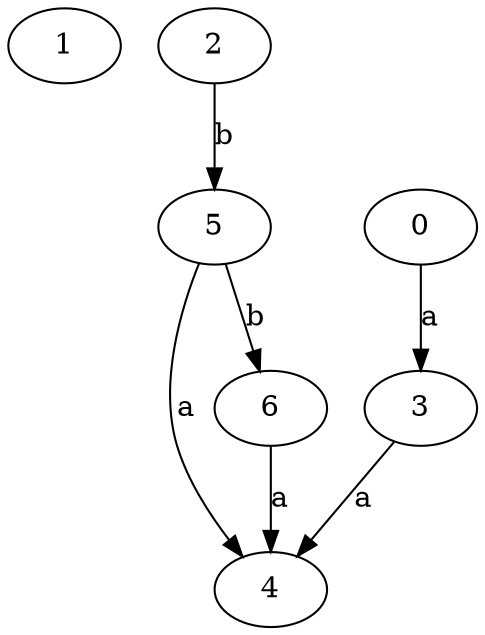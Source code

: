 strict digraph  {
1;
2;
3;
4;
5;
0;
6;
2 -> 5  [label=b];
3 -> 4  [label=a];
5 -> 4  [label=a];
5 -> 6  [label=b];
0 -> 3  [label=a];
6 -> 4  [label=a];
}
